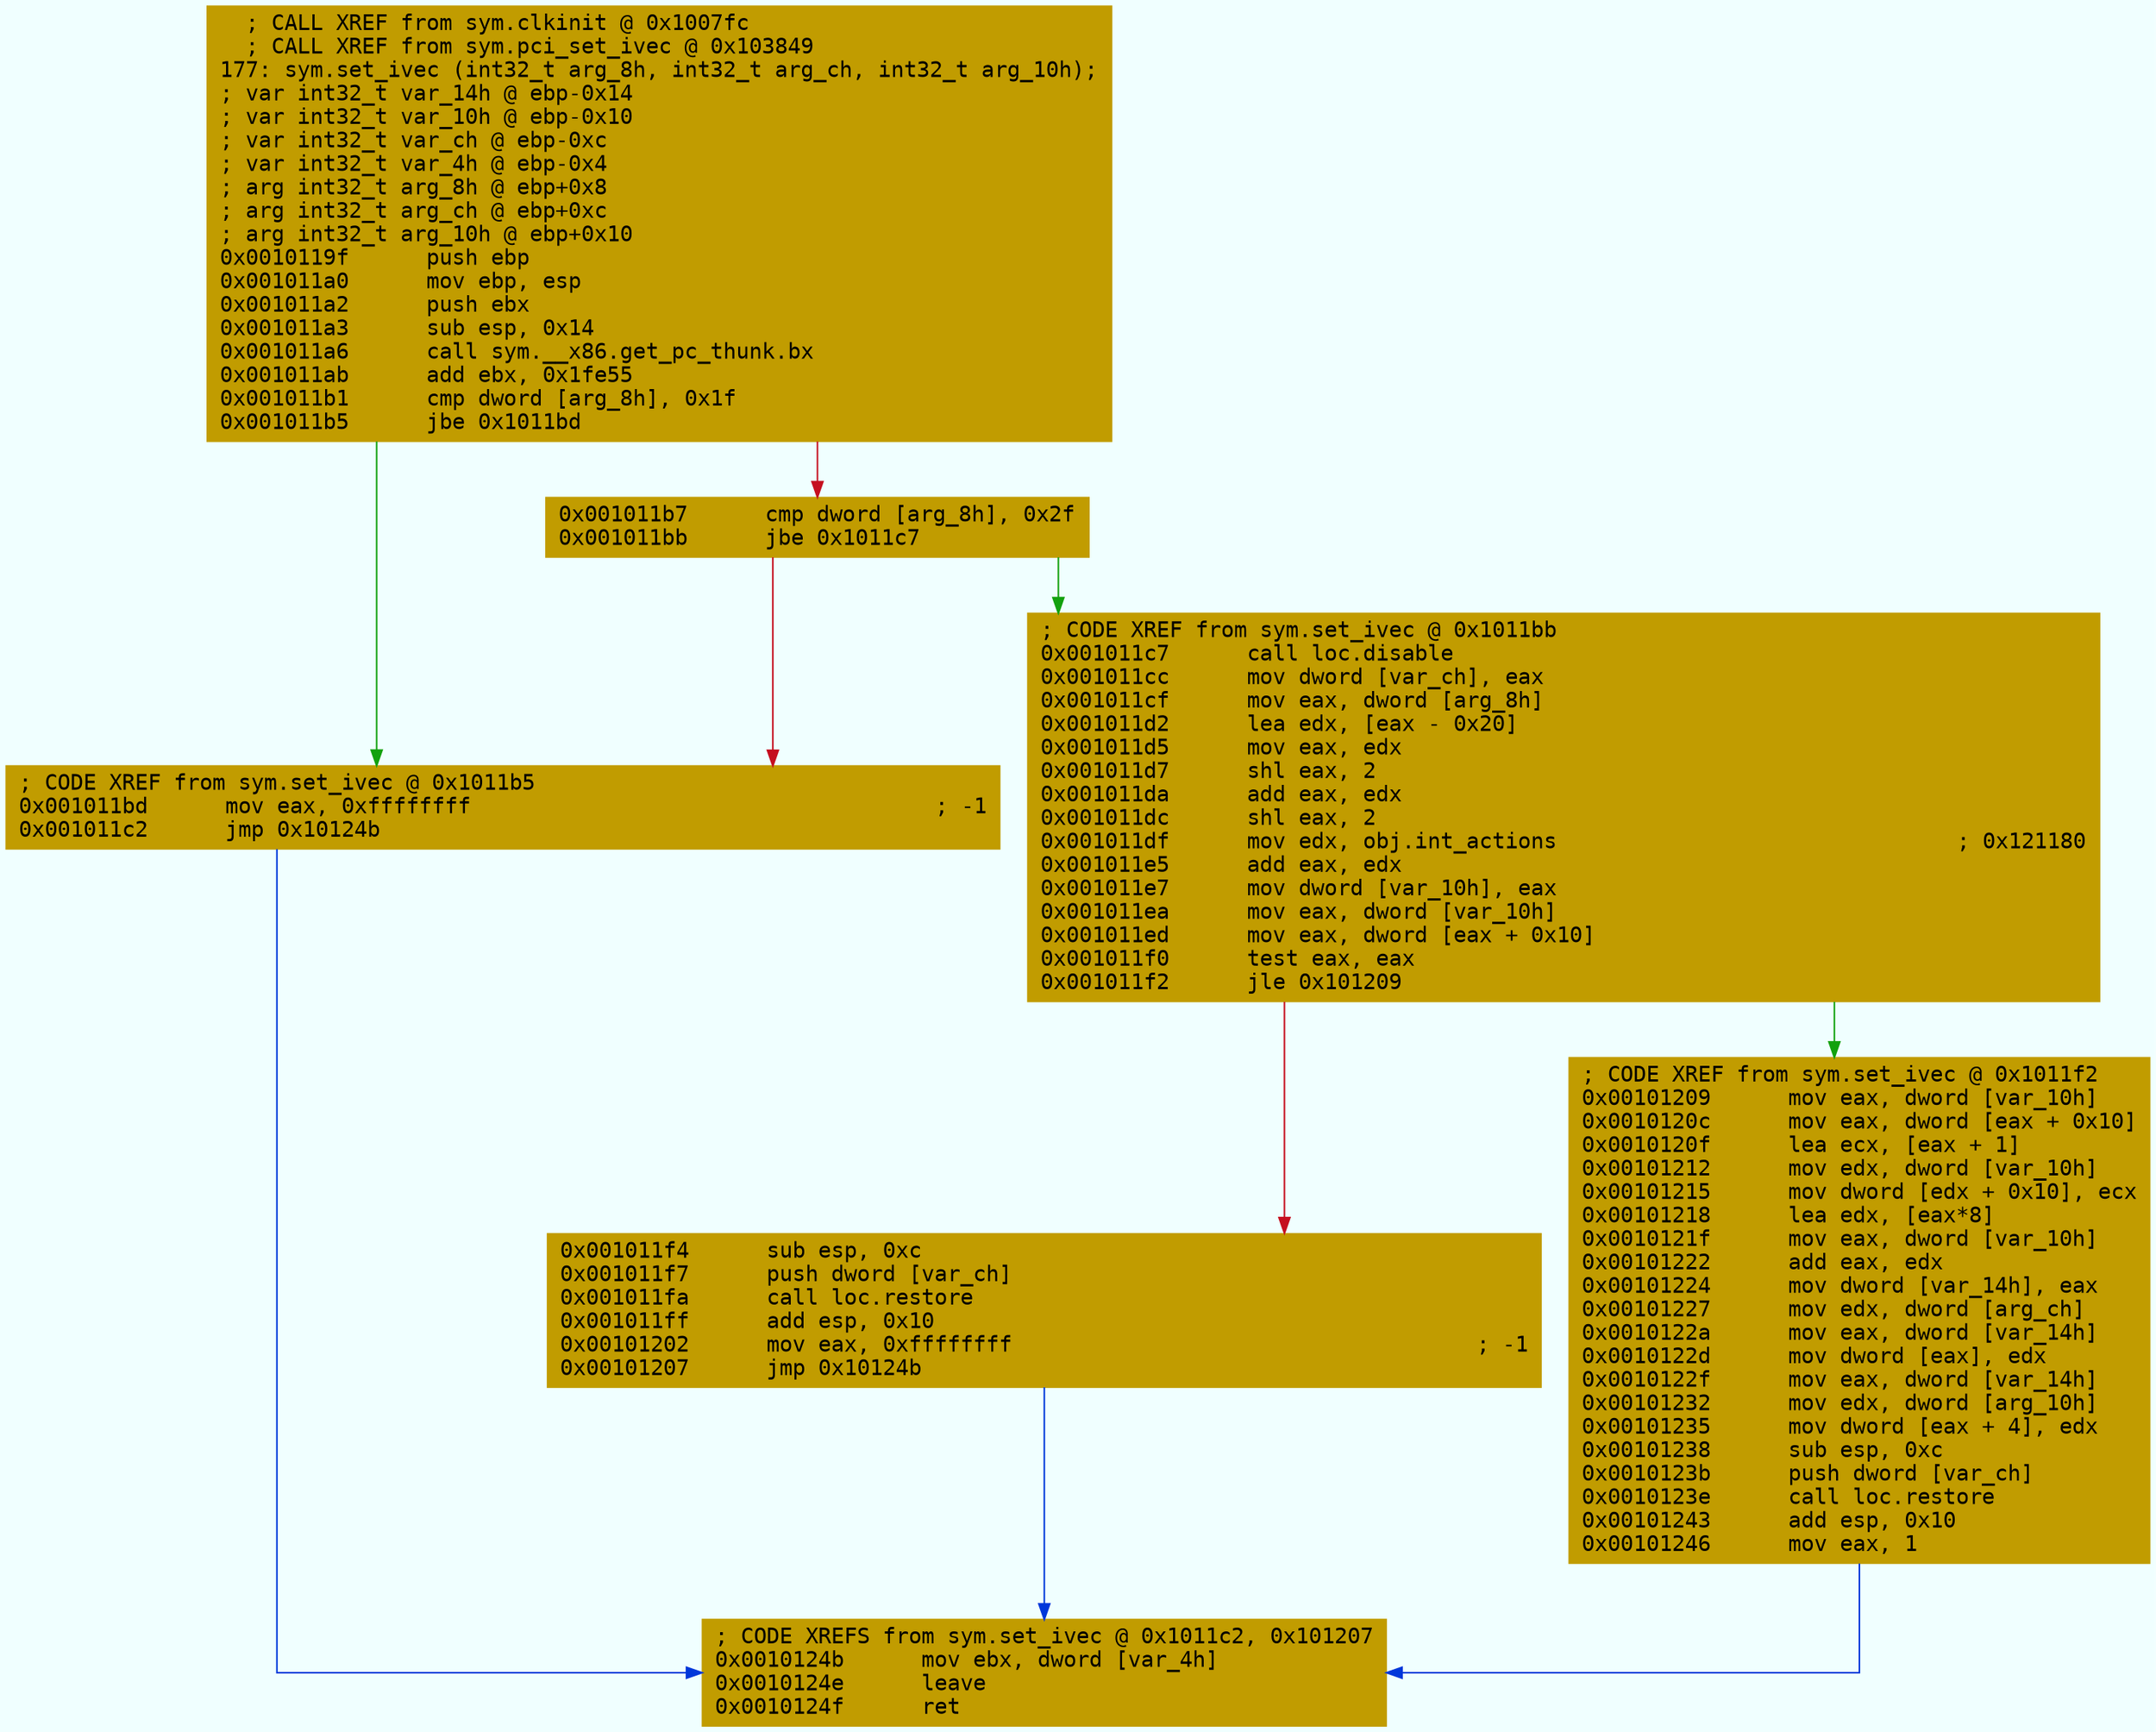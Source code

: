 digraph code {
	graph [bgcolor=azure fontsize=8 fontname="Courier" splines="ortho"];
	node [fillcolor=gray style=filled shape=box];
	edge [arrowhead="normal"];
	"0x0010119f" [URL="sym.set_ivec/0x0010119f", fillcolor="#c19c00",color="#c19c00", fontname="Courier",label="  ; CALL XREF from sym.clkinit @ 0x1007fc\l  ; CALL XREF from sym.pci_set_ivec @ 0x103849\l177: sym.set_ivec (int32_t arg_8h, int32_t arg_ch, int32_t arg_10h);\l; var int32_t var_14h @ ebp-0x14\l; var int32_t var_10h @ ebp-0x10\l; var int32_t var_ch @ ebp-0xc\l; var int32_t var_4h @ ebp-0x4\l; arg int32_t arg_8h @ ebp+0x8\l; arg int32_t arg_ch @ ebp+0xc\l; arg int32_t arg_10h @ ebp+0x10\l0x0010119f      push ebp\l0x001011a0      mov ebp, esp\l0x001011a2      push ebx\l0x001011a3      sub esp, 0x14\l0x001011a6      call sym.__x86.get_pc_thunk.bx\l0x001011ab      add ebx, 0x1fe55\l0x001011b1      cmp dword [arg_8h], 0x1f\l0x001011b5      jbe 0x1011bd\l"]
	"0x001011b7" [URL="sym.set_ivec/0x001011b7", fillcolor="#c19c00",color="#c19c00", fontname="Courier",label="0x001011b7      cmp dword [arg_8h], 0x2f\l0x001011bb      jbe 0x1011c7\l"]
	"0x001011bd" [URL="sym.set_ivec/0x001011bd", fillcolor="#c19c00",color="#c19c00", fontname="Courier",label="; CODE XREF from sym.set_ivec @ 0x1011b5\l0x001011bd      mov eax, 0xffffffff                                    ; -1\l0x001011c2      jmp 0x10124b\l"]
	"0x001011c7" [URL="sym.set_ivec/0x001011c7", fillcolor="#c19c00",color="#c19c00", fontname="Courier",label="; CODE XREF from sym.set_ivec @ 0x1011bb\l0x001011c7      call loc.disable\l0x001011cc      mov dword [var_ch], eax\l0x001011cf      mov eax, dword [arg_8h]\l0x001011d2      lea edx, [eax - 0x20]\l0x001011d5      mov eax, edx\l0x001011d7      shl eax, 2\l0x001011da      add eax, edx\l0x001011dc      shl eax, 2\l0x001011df      mov edx, obj.int_actions                               ; 0x121180\l0x001011e5      add eax, edx\l0x001011e7      mov dword [var_10h], eax\l0x001011ea      mov eax, dword [var_10h]\l0x001011ed      mov eax, dword [eax + 0x10]\l0x001011f0      test eax, eax\l0x001011f2      jle 0x101209\l"]
	"0x001011f4" [URL="sym.set_ivec/0x001011f4", fillcolor="#c19c00",color="#c19c00", fontname="Courier",label="0x001011f4      sub esp, 0xc\l0x001011f7      push dword [var_ch]\l0x001011fa      call loc.restore\l0x001011ff      add esp, 0x10\l0x00101202      mov eax, 0xffffffff                                    ; -1\l0x00101207      jmp 0x10124b\l"]
	"0x00101209" [URL="sym.set_ivec/0x00101209", fillcolor="#c19c00",color="#c19c00", fontname="Courier",label="; CODE XREF from sym.set_ivec @ 0x1011f2\l0x00101209      mov eax, dword [var_10h]\l0x0010120c      mov eax, dword [eax + 0x10]\l0x0010120f      lea ecx, [eax + 1]\l0x00101212      mov edx, dword [var_10h]\l0x00101215      mov dword [edx + 0x10], ecx\l0x00101218      lea edx, [eax*8]\l0x0010121f      mov eax, dword [var_10h]\l0x00101222      add eax, edx\l0x00101224      mov dword [var_14h], eax\l0x00101227      mov edx, dword [arg_ch]\l0x0010122a      mov eax, dword [var_14h]\l0x0010122d      mov dword [eax], edx\l0x0010122f      mov eax, dword [var_14h]\l0x00101232      mov edx, dword [arg_10h]\l0x00101235      mov dword [eax + 4], edx\l0x00101238      sub esp, 0xc\l0x0010123b      push dword [var_ch]\l0x0010123e      call loc.restore\l0x00101243      add esp, 0x10\l0x00101246      mov eax, 1\l"]
	"0x0010124b" [URL="sym.set_ivec/0x0010124b", fillcolor="#c19c00",color="#c19c00", fontname="Courier",label="; CODE XREFS from sym.set_ivec @ 0x1011c2, 0x101207\l0x0010124b      mov ebx, dword [var_4h]\l0x0010124e      leave\l0x0010124f      ret\l"]
        "0x0010119f" -> "0x001011bd" [color="#13a10e"];
        "0x0010119f" -> "0x001011b7" [color="#c50f1f"];
        "0x001011b7" -> "0x001011c7" [color="#13a10e"];
        "0x001011b7" -> "0x001011bd" [color="#c50f1f"];
        "0x001011bd" -> "0x0010124b" [color="#0037da"];
        "0x001011c7" -> "0x00101209" [color="#13a10e"];
        "0x001011c7" -> "0x001011f4" [color="#c50f1f"];
        "0x001011f4" -> "0x0010124b" [color="#0037da"];
        "0x00101209" -> "0x0010124b" [color="#0037da"];
}
